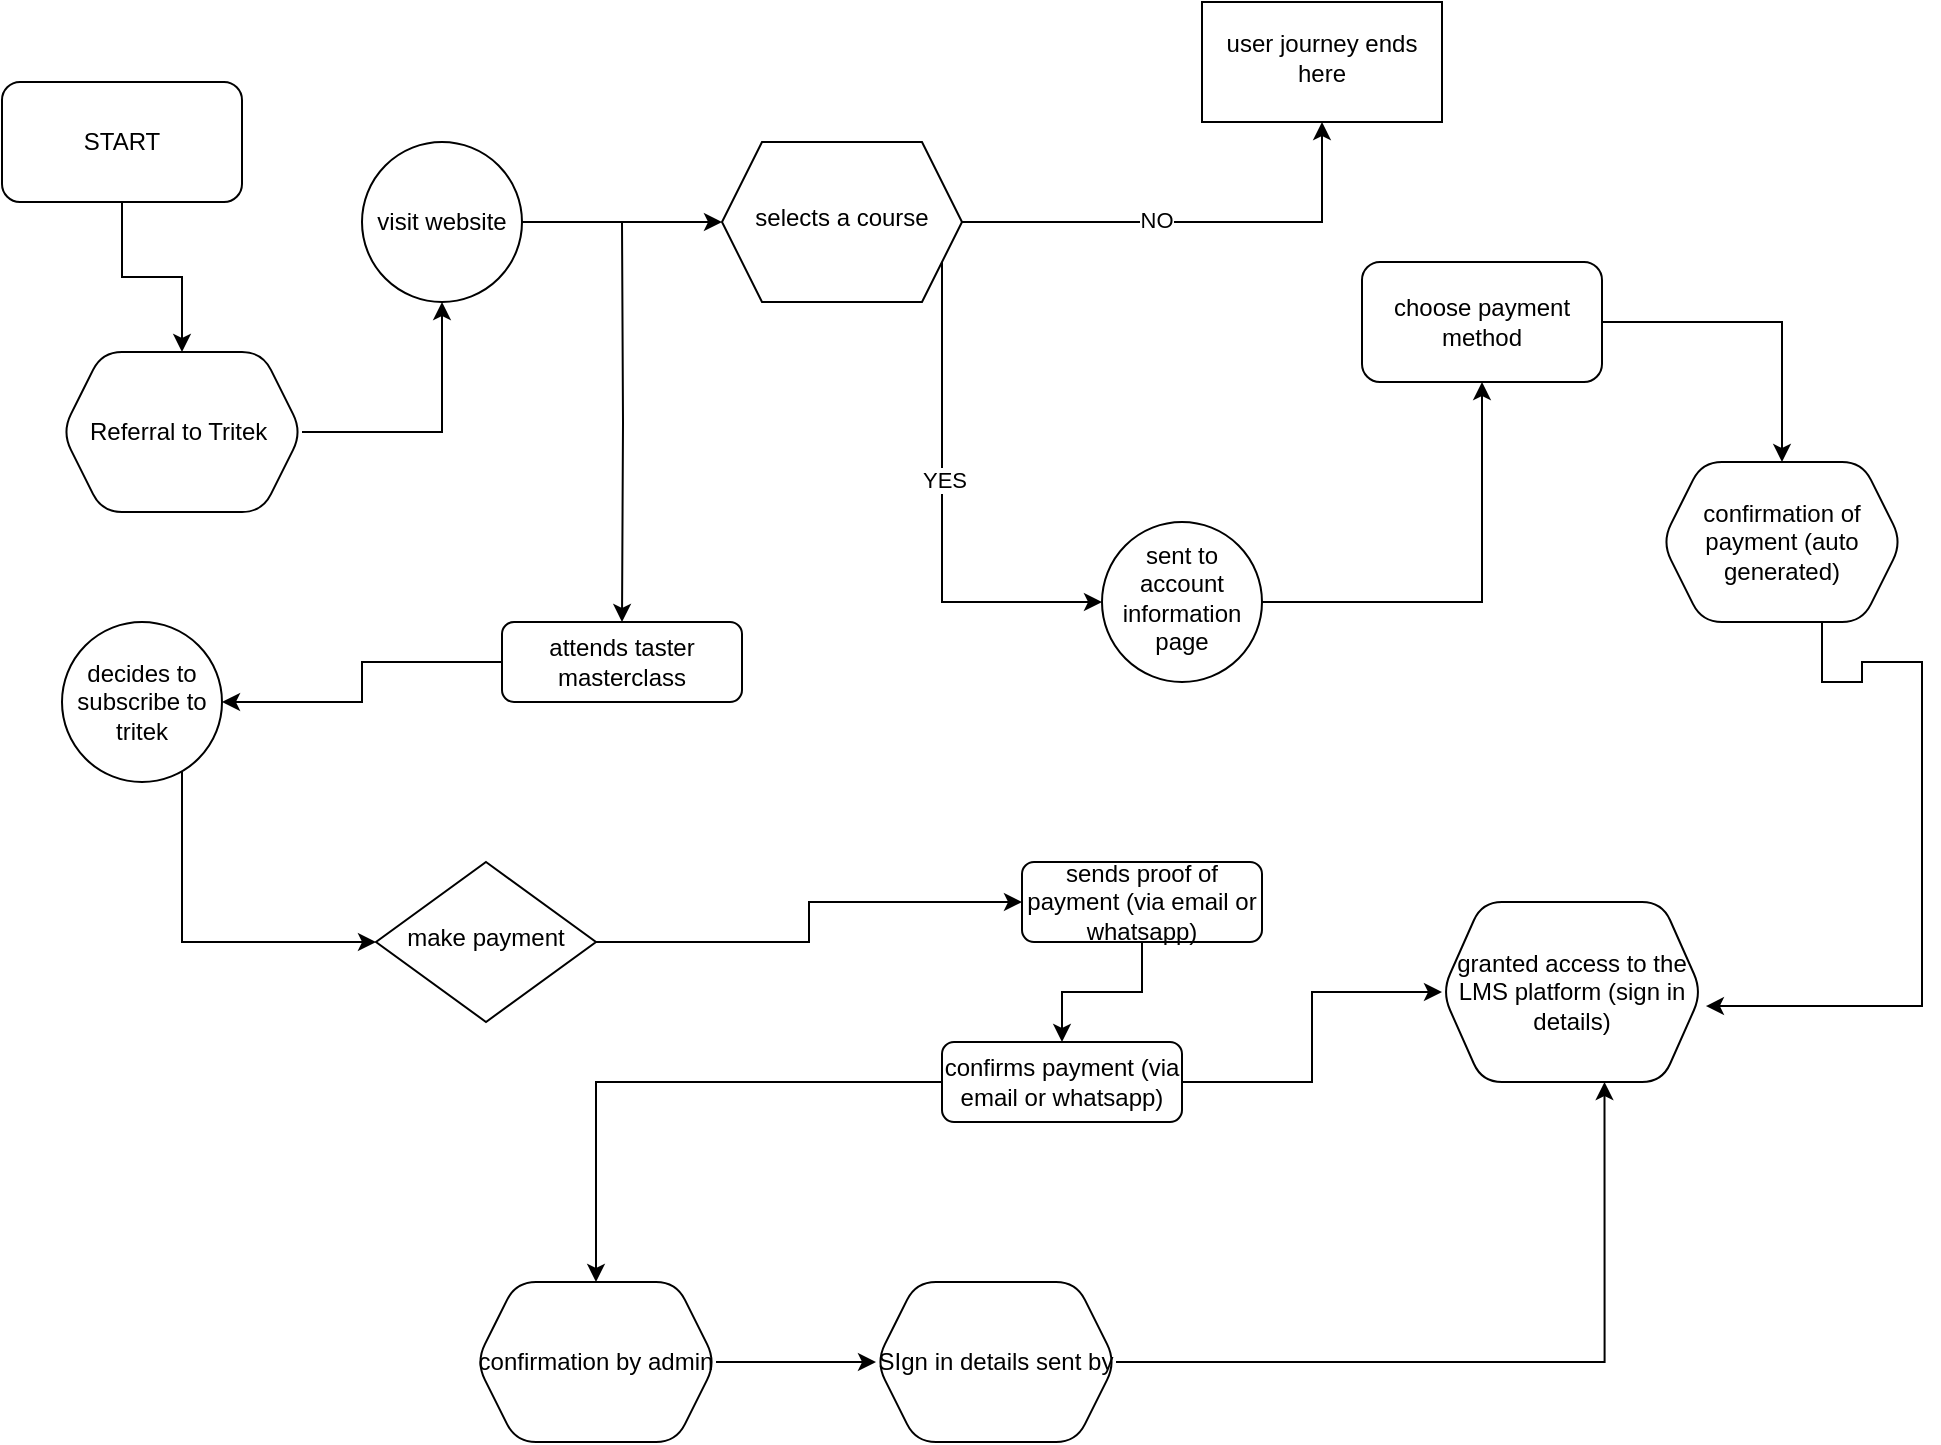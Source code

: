 <mxfile version="21.6.8" type="github">
  <diagram id="C5RBs43oDa-KdzZeNtuy" name="Page-1">
    <mxGraphModel dx="2427" dy="1803" grid="1" gridSize="10" guides="1" tooltips="1" connect="1" arrows="1" fold="1" page="1" pageScale="1" pageWidth="827" pageHeight="1169" math="0" shadow="0">
      <root>
        <mxCell id="WIyWlLk6GJQsqaUBKTNV-0" />
        <mxCell id="WIyWlLk6GJQsqaUBKTNV-1" parent="WIyWlLk6GJQsqaUBKTNV-0" />
        <mxCell id="u3zk3f2UxlT3NisGXauF-48" value="" style="edgeStyle=orthogonalEdgeStyle;rounded=0;orthogonalLoop=1;jettySize=auto;html=1;" edge="1" parent="WIyWlLk6GJQsqaUBKTNV-1" source="WIyWlLk6GJQsqaUBKTNV-3" target="u3zk3f2UxlT3NisGXauF-47">
          <mxGeometry relative="1" as="geometry" />
        </mxCell>
        <mxCell id="WIyWlLk6GJQsqaUBKTNV-3" value="attends taster masterclass" style="rounded=1;whiteSpace=wrap;html=1;fontSize=12;glass=0;strokeWidth=1;shadow=0;" parent="WIyWlLk6GJQsqaUBKTNV-1" vertex="1">
          <mxGeometry x="-460" y="300" width="120" height="40" as="geometry" />
        </mxCell>
        <mxCell id="u3zk3f2UxlT3NisGXauF-50" style="edgeStyle=orthogonalEdgeStyle;rounded=0;orthogonalLoop=1;jettySize=auto;html=1;entryX=0.5;entryY=0;entryDx=0;entryDy=0;" edge="1" parent="WIyWlLk6GJQsqaUBKTNV-1" source="WIyWlLk6GJQsqaUBKTNV-7" target="awR-Hoq01cKJiT5sbh8Q-8">
          <mxGeometry relative="1" as="geometry" />
        </mxCell>
        <mxCell id="WIyWlLk6GJQsqaUBKTNV-7" value="choose payment method" style="rounded=1;whiteSpace=wrap;html=1;fontSize=12;glass=0;strokeWidth=1;shadow=0;" parent="WIyWlLk6GJQsqaUBKTNV-1" vertex="1">
          <mxGeometry x="-30" y="120" width="120" height="60" as="geometry" />
        </mxCell>
        <mxCell id="u3zk3f2UxlT3NisGXauF-17" value="" style="edgeStyle=orthogonalEdgeStyle;rounded=0;orthogonalLoop=1;jettySize=auto;html=1;" edge="1" parent="WIyWlLk6GJQsqaUBKTNV-1" source="WIyWlLk6GJQsqaUBKTNV-10" target="WIyWlLk6GJQsqaUBKTNV-11">
          <mxGeometry relative="1" as="geometry" />
        </mxCell>
        <mxCell id="WIyWlLk6GJQsqaUBKTNV-10" value="make payment" style="rhombus;whiteSpace=wrap;html=1;shadow=0;fontFamily=Helvetica;fontSize=12;align=center;strokeWidth=1;spacing=6;spacingTop=-4;" parent="WIyWlLk6GJQsqaUBKTNV-1" vertex="1">
          <mxGeometry x="-523" y="420" width="110" height="80" as="geometry" />
        </mxCell>
        <mxCell id="u3zk3f2UxlT3NisGXauF-18" value="" style="edgeStyle=orthogonalEdgeStyle;rounded=0;orthogonalLoop=1;jettySize=auto;html=1;" edge="1" parent="WIyWlLk6GJQsqaUBKTNV-1" source="WIyWlLk6GJQsqaUBKTNV-11" target="WIyWlLk6GJQsqaUBKTNV-12">
          <mxGeometry relative="1" as="geometry" />
        </mxCell>
        <mxCell id="WIyWlLk6GJQsqaUBKTNV-11" value="sends proof of payment (via email or whatsapp)" style="rounded=1;whiteSpace=wrap;html=1;fontSize=12;glass=0;strokeWidth=1;shadow=0;" parent="WIyWlLk6GJQsqaUBKTNV-1" vertex="1">
          <mxGeometry x="-200" y="420" width="120" height="40" as="geometry" />
        </mxCell>
        <mxCell id="u3zk3f2UxlT3NisGXauF-19" value="" style="edgeStyle=orthogonalEdgeStyle;rounded=0;orthogonalLoop=1;jettySize=auto;html=1;" edge="1" parent="WIyWlLk6GJQsqaUBKTNV-1" source="WIyWlLk6GJQsqaUBKTNV-12" target="u3zk3f2UxlT3NisGXauF-1">
          <mxGeometry relative="1" as="geometry" />
        </mxCell>
        <mxCell id="u3zk3f2UxlT3NisGXauF-35" value="" style="edgeStyle=orthogonalEdgeStyle;rounded=0;orthogonalLoop=1;jettySize=auto;html=1;" edge="1" parent="WIyWlLk6GJQsqaUBKTNV-1" source="WIyWlLk6GJQsqaUBKTNV-12" target="u3zk3f2UxlT3NisGXauF-34">
          <mxGeometry relative="1" as="geometry" />
        </mxCell>
        <mxCell id="WIyWlLk6GJQsqaUBKTNV-12" value="confirms payment (via email or whatsapp)" style="rounded=1;whiteSpace=wrap;html=1;fontSize=12;glass=0;strokeWidth=1;shadow=0;" parent="WIyWlLk6GJQsqaUBKTNV-1" vertex="1">
          <mxGeometry x="-240" y="510" width="120" height="40" as="geometry" />
        </mxCell>
        <mxCell id="u3zk3f2UxlT3NisGXauF-8" value="" style="edgeStyle=orthogonalEdgeStyle;rounded=0;orthogonalLoop=1;jettySize=auto;html=1;" edge="1" parent="WIyWlLk6GJQsqaUBKTNV-1" source="awR-Hoq01cKJiT5sbh8Q-0" target="u3zk3f2UxlT3NisGXauF-7">
          <mxGeometry relative="1" as="geometry" />
        </mxCell>
        <mxCell id="awR-Hoq01cKJiT5sbh8Q-0" value="START" style="rounded=1;whiteSpace=wrap;html=1;" parent="WIyWlLk6GJQsqaUBKTNV-1" vertex="1">
          <mxGeometry x="-710" y="30" width="120" height="60" as="geometry" />
        </mxCell>
        <mxCell id="u3zk3f2UxlT3NisGXauF-39" style="edgeStyle=orthogonalEdgeStyle;rounded=0;orthogonalLoop=1;jettySize=auto;html=1;entryX=1.015;entryY=0.578;entryDx=0;entryDy=0;entryPerimeter=0;" edge="1" parent="WIyWlLk6GJQsqaUBKTNV-1" source="awR-Hoq01cKJiT5sbh8Q-8" target="u3zk3f2UxlT3NisGXauF-1">
          <mxGeometry relative="1" as="geometry">
            <Array as="points">
              <mxPoint x="200" y="330" />
              <mxPoint x="220" y="330" />
              <mxPoint x="220" y="320" />
              <mxPoint x="250" y="320" />
              <mxPoint x="250" y="492" />
            </Array>
          </mxGeometry>
        </mxCell>
        <mxCell id="awR-Hoq01cKJiT5sbh8Q-8" value="confirmation of payment (auto generated)" style="shape=hexagon;perimeter=hexagonPerimeter2;whiteSpace=wrap;html=1;fixedSize=1;rounded=1;glass=0;strokeWidth=1;shadow=0;" parent="WIyWlLk6GJQsqaUBKTNV-1" vertex="1">
          <mxGeometry x="120" y="220" width="120" height="80" as="geometry" />
        </mxCell>
        <mxCell id="u3zk3f2UxlT3NisGXauF-1" value="granted access to the LMS platform (sign in details)" style="shape=hexagon;perimeter=hexagonPerimeter2;whiteSpace=wrap;html=1;fixedSize=1;rounded=1;glass=0;strokeWidth=1;shadow=0;" vertex="1" parent="WIyWlLk6GJQsqaUBKTNV-1">
          <mxGeometry x="10" y="440" width="130" height="90" as="geometry" />
        </mxCell>
        <mxCell id="u3zk3f2UxlT3NisGXauF-10" value="" style="edgeStyle=orthogonalEdgeStyle;rounded=0;orthogonalLoop=1;jettySize=auto;html=1;" edge="1" parent="WIyWlLk6GJQsqaUBKTNV-1" source="u3zk3f2UxlT3NisGXauF-7" target="u3zk3f2UxlT3NisGXauF-9">
          <mxGeometry relative="1" as="geometry" />
        </mxCell>
        <mxCell id="u3zk3f2UxlT3NisGXauF-7" value="Referral to Tritek&amp;nbsp;" style="shape=hexagon;perimeter=hexagonPerimeter2;whiteSpace=wrap;html=1;fixedSize=1;rounded=1;" vertex="1" parent="WIyWlLk6GJQsqaUBKTNV-1">
          <mxGeometry x="-680" y="165" width="120" height="80" as="geometry" />
        </mxCell>
        <mxCell id="u3zk3f2UxlT3NisGXauF-52" style="edgeStyle=orthogonalEdgeStyle;rounded=0;orthogonalLoop=1;jettySize=auto;html=1;entryX=0;entryY=0.5;entryDx=0;entryDy=0;" edge="1" parent="WIyWlLk6GJQsqaUBKTNV-1" source="u3zk3f2UxlT3NisGXauF-9" target="u3zk3f2UxlT3NisGXauF-14">
          <mxGeometry relative="1" as="geometry" />
        </mxCell>
        <mxCell id="u3zk3f2UxlT3NisGXauF-9" value="visit website" style="ellipse;whiteSpace=wrap;html=1;rounded=1;" vertex="1" parent="WIyWlLk6GJQsqaUBKTNV-1">
          <mxGeometry x="-530" y="60" width="80" height="80" as="geometry" />
        </mxCell>
        <mxCell id="u3zk3f2UxlT3NisGXauF-23" value="" style="edgeStyle=orthogonalEdgeStyle;rounded=0;orthogonalLoop=1;jettySize=auto;html=1;" edge="1" parent="WIyWlLk6GJQsqaUBKTNV-1" source="u3zk3f2UxlT3NisGXauF-14" target="u3zk3f2UxlT3NisGXauF-22">
          <mxGeometry relative="1" as="geometry">
            <Array as="points">
              <mxPoint x="-240" y="290" />
            </Array>
          </mxGeometry>
        </mxCell>
        <mxCell id="u3zk3f2UxlT3NisGXauF-28" value="YES" style="edgeLabel;html=1;align=center;verticalAlign=middle;resizable=0;points=[];" vertex="1" connectable="0" parent="u3zk3f2UxlT3NisGXauF-23">
          <mxGeometry x="-0.129" y="1" relative="1" as="geometry">
            <mxPoint as="offset" />
          </mxGeometry>
        </mxCell>
        <mxCell id="u3zk3f2UxlT3NisGXauF-30" value="" style="edgeStyle=orthogonalEdgeStyle;rounded=0;orthogonalLoop=1;jettySize=auto;html=1;" edge="1" parent="WIyWlLk6GJQsqaUBKTNV-1" source="u3zk3f2UxlT3NisGXauF-14" target="u3zk3f2UxlT3NisGXauF-29">
          <mxGeometry relative="1" as="geometry" />
        </mxCell>
        <mxCell id="u3zk3f2UxlT3NisGXauF-31" value="NO" style="edgeLabel;html=1;align=center;verticalAlign=middle;resizable=0;points=[];" vertex="1" connectable="0" parent="u3zk3f2UxlT3NisGXauF-30">
          <mxGeometry x="-0.156" y="1" relative="1" as="geometry">
            <mxPoint as="offset" />
          </mxGeometry>
        </mxCell>
        <mxCell id="u3zk3f2UxlT3NisGXauF-14" value="selects a course" style="shape=hexagon;perimeter=hexagonPerimeter2;whiteSpace=wrap;html=1;fixedSize=1;shadow=0;strokeWidth=1;spacing=6;spacingTop=-4;" vertex="1" parent="WIyWlLk6GJQsqaUBKTNV-1">
          <mxGeometry x="-350" y="60" width="120" height="80" as="geometry" />
        </mxCell>
        <mxCell id="u3zk3f2UxlT3NisGXauF-24" value="" style="edgeStyle=orthogonalEdgeStyle;rounded=0;orthogonalLoop=1;jettySize=auto;html=1;" edge="1" parent="WIyWlLk6GJQsqaUBKTNV-1" source="u3zk3f2UxlT3NisGXauF-22" target="WIyWlLk6GJQsqaUBKTNV-7">
          <mxGeometry relative="1" as="geometry" />
        </mxCell>
        <mxCell id="u3zk3f2UxlT3NisGXauF-22" value="sent to account information page" style="ellipse;whiteSpace=wrap;html=1;shadow=0;strokeWidth=1;spacing=6;spacingTop=-4;" vertex="1" parent="WIyWlLk6GJQsqaUBKTNV-1">
          <mxGeometry x="-160" y="250" width="80" height="80" as="geometry" />
        </mxCell>
        <mxCell id="u3zk3f2UxlT3NisGXauF-29" value="user journey ends here" style="whiteSpace=wrap;html=1;shadow=0;strokeWidth=1;spacing=6;spacingTop=-4;" vertex="1" parent="WIyWlLk6GJQsqaUBKTNV-1">
          <mxGeometry x="-110" y="-10" width="120" height="60" as="geometry" />
        </mxCell>
        <mxCell id="u3zk3f2UxlT3NisGXauF-37" value="" style="edgeStyle=orthogonalEdgeStyle;rounded=0;orthogonalLoop=1;jettySize=auto;html=1;" edge="1" parent="WIyWlLk6GJQsqaUBKTNV-1" source="u3zk3f2UxlT3NisGXauF-34" target="u3zk3f2UxlT3NisGXauF-36">
          <mxGeometry relative="1" as="geometry" />
        </mxCell>
        <mxCell id="u3zk3f2UxlT3NisGXauF-34" value="confirmation by admin" style="shape=hexagon;perimeter=hexagonPerimeter2;whiteSpace=wrap;html=1;fixedSize=1;rounded=1;glass=0;strokeWidth=1;shadow=0;" vertex="1" parent="WIyWlLk6GJQsqaUBKTNV-1">
          <mxGeometry x="-473" y="630" width="120" height="80" as="geometry" />
        </mxCell>
        <mxCell id="u3zk3f2UxlT3NisGXauF-38" style="edgeStyle=orthogonalEdgeStyle;rounded=0;orthogonalLoop=1;jettySize=auto;html=1;entryX=0.625;entryY=1;entryDx=0;entryDy=0;" edge="1" parent="WIyWlLk6GJQsqaUBKTNV-1" source="u3zk3f2UxlT3NisGXauF-36" target="u3zk3f2UxlT3NisGXauF-1">
          <mxGeometry relative="1" as="geometry" />
        </mxCell>
        <mxCell id="u3zk3f2UxlT3NisGXauF-36" value="SIgn in details sent by" style="shape=hexagon;perimeter=hexagonPerimeter2;whiteSpace=wrap;html=1;fixedSize=1;rounded=1;glass=0;strokeWidth=1;shadow=0;" vertex="1" parent="WIyWlLk6GJQsqaUBKTNV-1">
          <mxGeometry x="-273" y="630" width="120" height="80" as="geometry" />
        </mxCell>
        <mxCell id="u3zk3f2UxlT3NisGXauF-43" style="edgeStyle=orthogonalEdgeStyle;rounded=0;orthogonalLoop=1;jettySize=auto;html=1;entryX=0.5;entryY=0;entryDx=0;entryDy=0;" edge="1" parent="WIyWlLk6GJQsqaUBKTNV-1" target="WIyWlLk6GJQsqaUBKTNV-3">
          <mxGeometry relative="1" as="geometry">
            <mxPoint x="-400" y="100" as="sourcePoint" />
          </mxGeometry>
        </mxCell>
        <mxCell id="u3zk3f2UxlT3NisGXauF-49" style="edgeStyle=orthogonalEdgeStyle;rounded=0;orthogonalLoop=1;jettySize=auto;html=1;entryX=0;entryY=0.5;entryDx=0;entryDy=0;" edge="1" parent="WIyWlLk6GJQsqaUBKTNV-1" source="u3zk3f2UxlT3NisGXauF-47" target="WIyWlLk6GJQsqaUBKTNV-10">
          <mxGeometry relative="1" as="geometry">
            <Array as="points">
              <mxPoint x="-620" y="460" />
            </Array>
          </mxGeometry>
        </mxCell>
        <mxCell id="u3zk3f2UxlT3NisGXauF-47" value="decides to subscribe to tritek" style="ellipse;whiteSpace=wrap;html=1;rounded=1;glass=0;strokeWidth=1;shadow=0;" vertex="1" parent="WIyWlLk6GJQsqaUBKTNV-1">
          <mxGeometry x="-680" y="300" width="80" height="80" as="geometry" />
        </mxCell>
      </root>
    </mxGraphModel>
  </diagram>
</mxfile>
